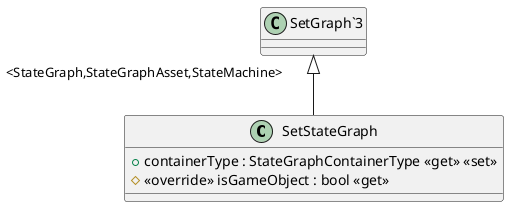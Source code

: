 @startuml
class SetStateGraph {
    + containerType : StateGraphContainerType <<get>> <<set>>
    # <<override>> isGameObject : bool <<get>>
}
"SetGraph`3" "<StateGraph,StateGraphAsset,StateMachine>" <|-- SetStateGraph
@enduml
